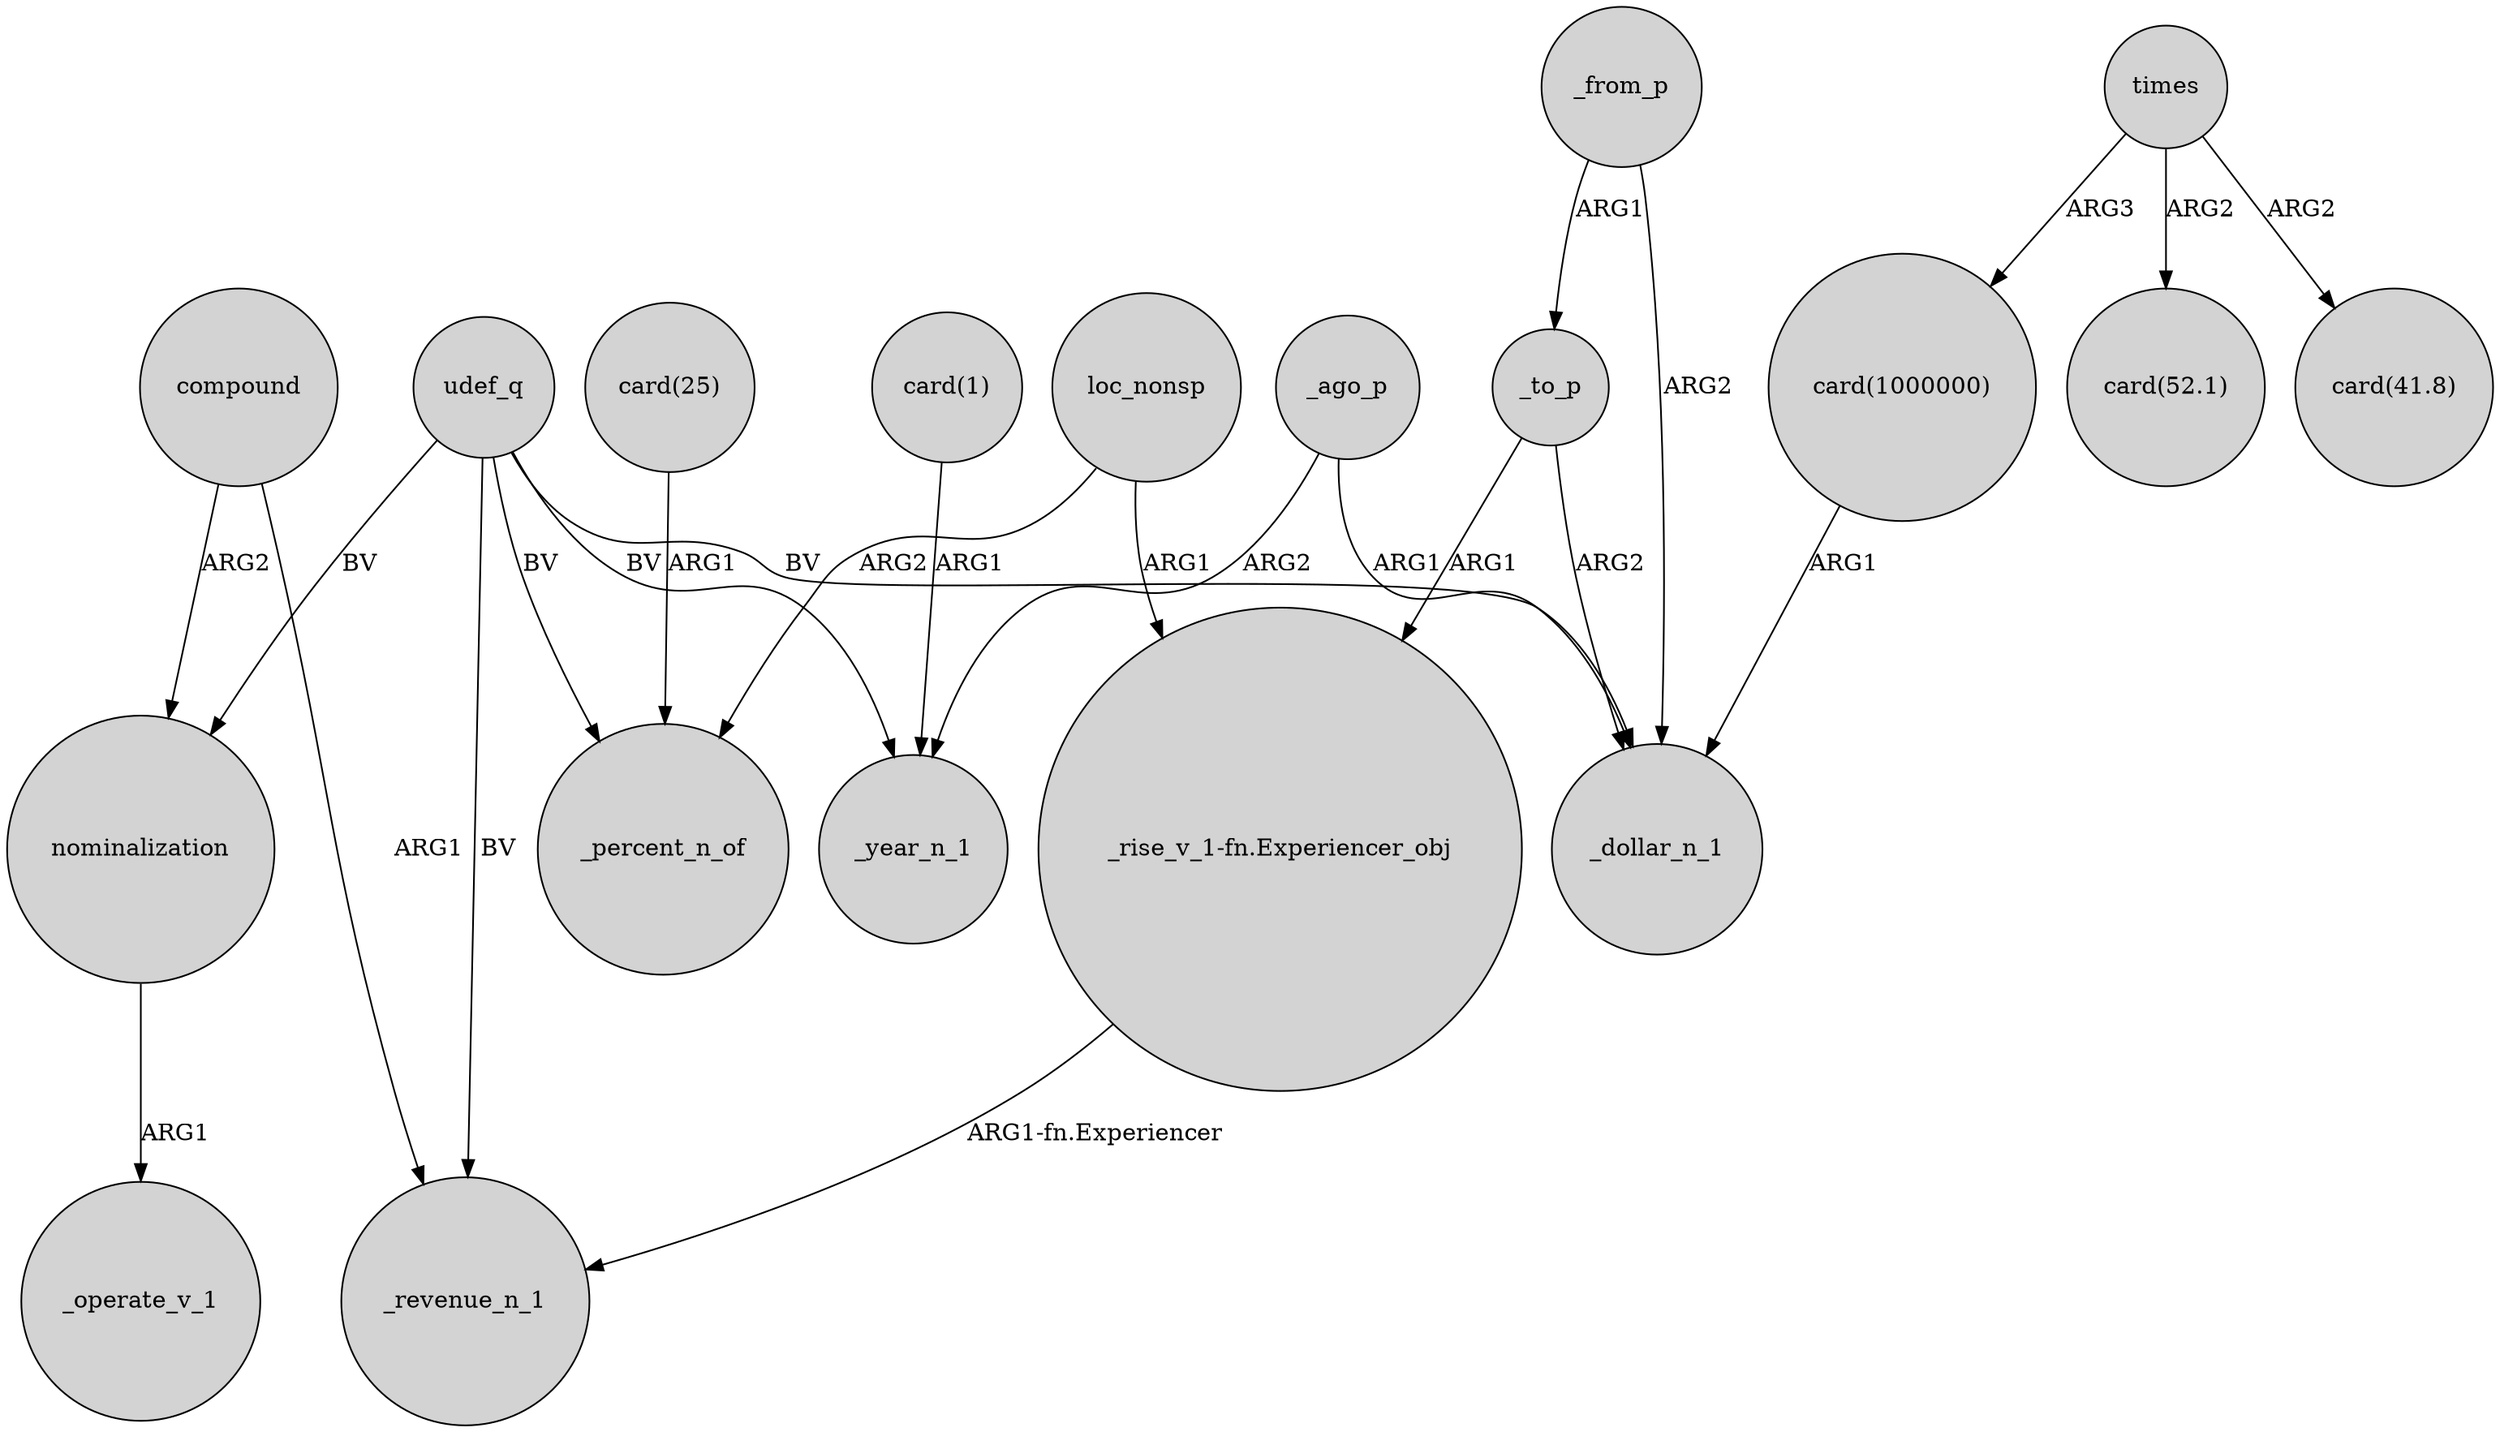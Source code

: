 digraph {
	node [shape=circle style=filled]
	_ago_p -> _dollar_n_1 [label=ARG1]
	loc_nonsp -> "_rise_v_1-fn.Experiencer_obj" [label=ARG1]
	"card(1)" -> _year_n_1 [label=ARG1]
	udef_q -> nominalization [label=BV]
	"card(25)" -> _percent_n_of [label=ARG1]
	nominalization -> _operate_v_1 [label=ARG1]
	times -> "card(1000000)" [label=ARG3]
	"_rise_v_1-fn.Experiencer_obj" -> _revenue_n_1 [label="ARG1-fn.Experiencer"]
	_to_p -> _dollar_n_1 [label=ARG2]
	udef_q -> _revenue_n_1 [label=BV]
	compound -> nominalization [label=ARG2]
	udef_q -> _percent_n_of [label=BV]
	udef_q -> _dollar_n_1 [label=BV]
	"card(1000000)" -> _dollar_n_1 [label=ARG1]
	_from_p -> _to_p [label=ARG1]
	_ago_p -> _year_n_1 [label=ARG2]
	times -> "card(52.1)" [label=ARG2]
	udef_q -> _year_n_1 [label=BV]
	_to_p -> "_rise_v_1-fn.Experiencer_obj" [label=ARG1]
	compound -> _revenue_n_1 [label=ARG1]
	times -> "card(41.8)" [label=ARG2]
	_from_p -> _dollar_n_1 [label=ARG2]
	loc_nonsp -> _percent_n_of [label=ARG2]
}
